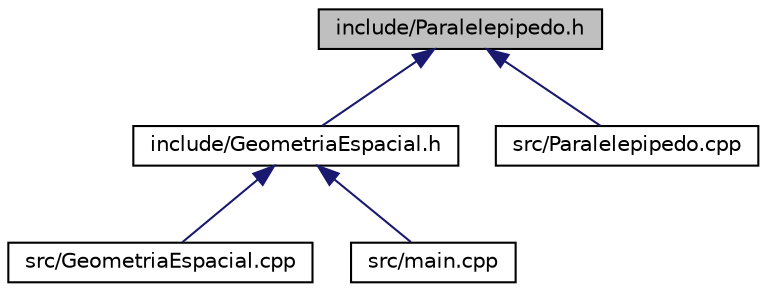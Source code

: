 digraph "include/Paralelepipedo.h"
{
  edge [fontname="Helvetica",fontsize="10",labelfontname="Helvetica",labelfontsize="10"];
  node [fontname="Helvetica",fontsize="10",shape=record];
  Node1 [label="include/Paralelepipedo.h",height=0.2,width=0.4,color="black", fillcolor="grey75", style="filled", fontcolor="black"];
  Node1 -> Node2 [dir="back",color="midnightblue",fontsize="10",style="solid",fontname="Helvetica"];
  Node2 [label="include/GeometriaEspacial.h",height=0.2,width=0.4,color="black", fillcolor="white", style="filled",URL="$GeometriaEspacial_8h.html",tooltip="Classe responsável por gerenciar os calculos da geometria espacial. "];
  Node2 -> Node3 [dir="back",color="midnightblue",fontsize="10",style="solid",fontname="Helvetica"];
  Node3 [label="src/GeometriaEspacial.cpp",height=0.2,width=0.4,color="black", fillcolor="white", style="filled",URL="$GeometriaEspacial_8cpp.html",tooltip="Responsável pelo gerenciamento das figuras espaciais. "];
  Node2 -> Node4 [dir="back",color="midnightblue",fontsize="10",style="solid",fontname="Helvetica"];
  Node4 [label="src/main.cpp",height=0.2,width=0.4,color="black", fillcolor="white", style="filled",URL="$main_8cpp.html",tooltip="Responsável por iniciar o projeto. "];
  Node1 -> Node5 [dir="back",color="midnightblue",fontsize="10",style="solid",fontname="Helvetica"];
  Node5 [label="src/Paralelepipedo.cpp",height=0.2,width=0.4,color="black", fillcolor="white", style="filled",URL="$Paralelepipedo_8cpp.html",tooltip="Responsável pelo calculo da área e volume do paralelepipedo. "];
}
